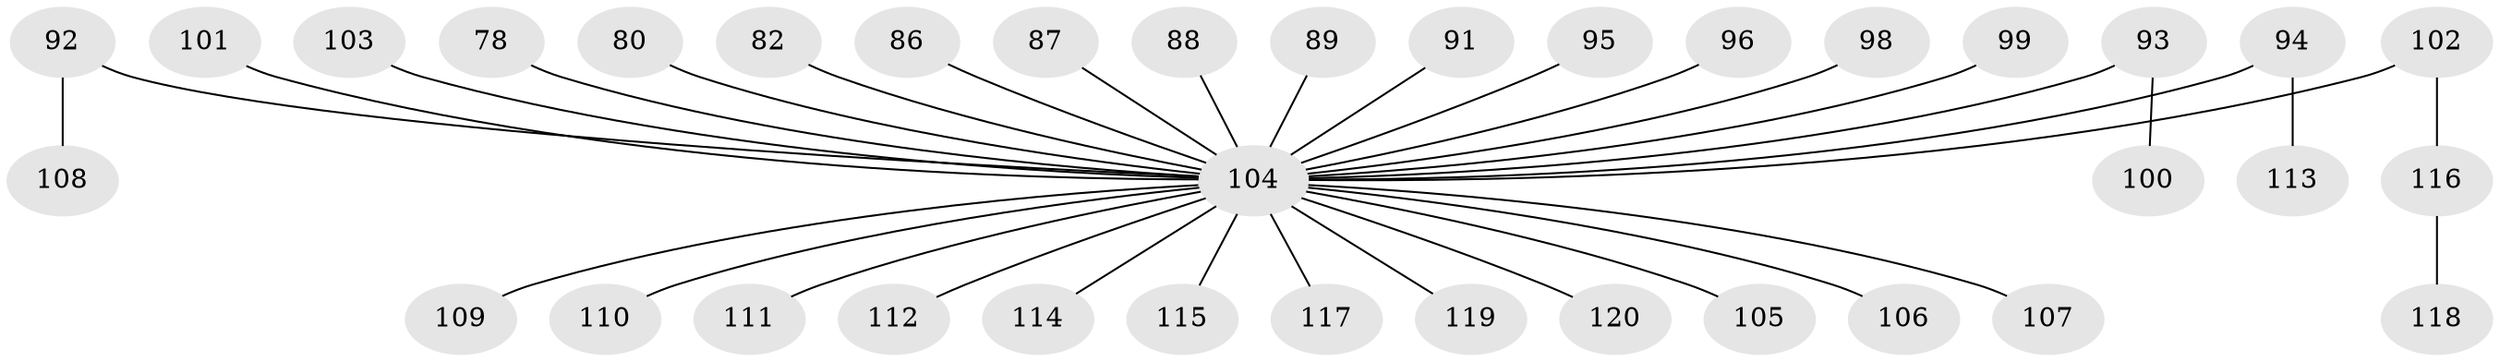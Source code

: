 // original degree distribution, {4: 0.1, 6: 0.016666666666666666, 5: 0.025, 3: 0.10833333333333334, 1: 0.4666666666666667, 2: 0.2833333333333333}
// Generated by graph-tools (version 1.1) at 2025/56/03/04/25 21:56:15]
// undirected, 36 vertices, 35 edges
graph export_dot {
graph [start="1"]
  node [color=gray90,style=filled];
  78;
  80;
  82;
  86;
  87;
  88;
  89;
  91;
  92;
  93;
  94;
  95;
  96;
  98;
  99;
  100;
  101;
  102;
  103;
  104 [super="+21+16+66+29+54+81+68+85+70+73+74+97+83+75+84+76+77+90"];
  105;
  106;
  107;
  108;
  109;
  110;
  111;
  112;
  113;
  114;
  115;
  116;
  117;
  118;
  119;
  120;
  78 -- 104;
  80 -- 104;
  82 -- 104;
  86 -- 104;
  87 -- 104;
  88 -- 104;
  89 -- 104;
  91 -- 104;
  92 -- 108;
  92 -- 104;
  93 -- 100;
  93 -- 104;
  94 -- 113;
  94 -- 104;
  95 -- 104;
  96 -- 104;
  98 -- 104;
  99 -- 104;
  101 -- 104;
  102 -- 116;
  102 -- 104;
  103 -- 104;
  104 -- 111;
  104 -- 115;
  104 -- 105;
  104 -- 106;
  104 -- 109;
  104 -- 110;
  104 -- 112;
  104 -- 114;
  104 -- 117;
  104 -- 119;
  104 -- 120;
  104 -- 107;
  116 -- 118;
}
